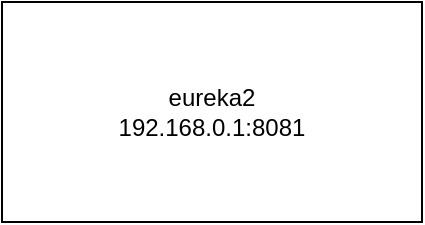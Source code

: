 <mxfile version="12.4.8" type="github">
  <diagram id="5A_8QvBDkD8iJzHdoNyj" name="第 1 页">
    <mxGraphModel dx="1125" dy="591" grid="1" gridSize="10" guides="1" tooltips="1" connect="1" arrows="1" fold="1" page="1" pageScale="1" pageWidth="1169" pageHeight="827" math="0" shadow="0">
      <root>
        <mxCell id="0"/>
        <mxCell id="1" parent="0"/>
        <mxCell id="wRO6PRRE6GgIBAKboTHp-2" value="eureka2&lt;br&gt;192.168.0.1:8081" style="rounded=0;whiteSpace=wrap;html=1;" vertex="1" parent="1">
          <mxGeometry x="580" y="40" width="210" height="110" as="geometry"/>
        </mxCell>
      </root>
    </mxGraphModel>
  </diagram>
</mxfile>
